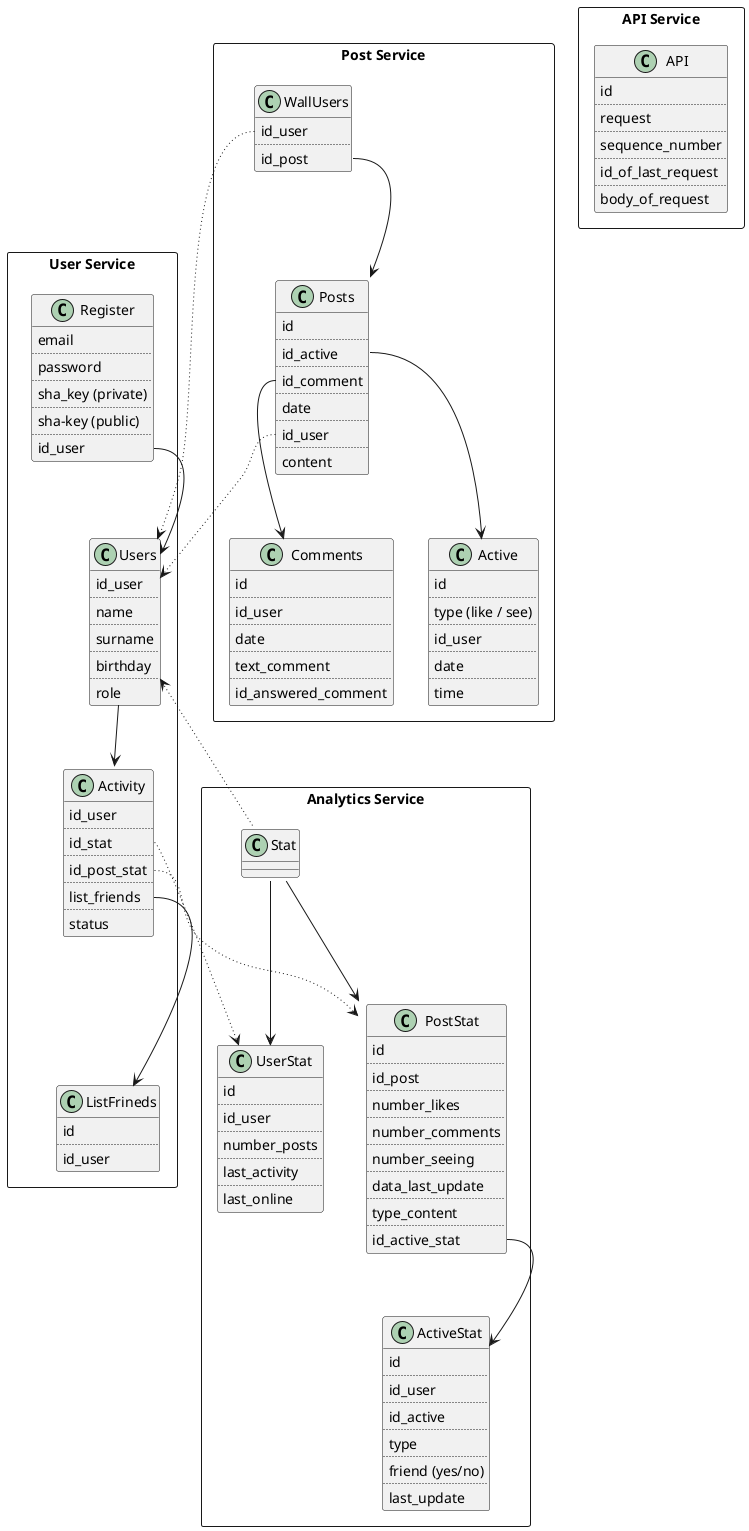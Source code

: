 @startuml

package "Post Service" <<Rectangle>> {
    

class Posts {
    id 
    ..
    id_active
    ..
    id_comment
    ..
    date
    ..
    id_user
    ..
    content
}

class Comments {
    id
    ..
    id_user
    ..
    date
    ..
    text_comment
    ..
    id_answered_comment
}

class Active {
    id
    ..
    type (like / see)
    ..
    id_user
    ..
    date
    ..
    time
}

class WallUsers {
    id_user
    ..
    id_post
}
}

package "User Service" <<Rectangle>> {
    

class Users {
    id_user
    ..
    name
    ..
    surname 
    ..
    birthday
    ..
    role 
}


class Register {
    email
    ..
    password
    ..
    sha_key (private)
    ..
    sha-key (public)
    ..
    id_user
}

class Activity {
    id_user
    ..
    id_stat 
    ..
    id_post_stat
    ..
    list_friends
    ..
    status
}

class ListFrineds {
    id
    ..
    id_user
}

}

package "Analytics Service" <<Rectangle>> {
    

class Stat {
}

class UserStat {
    id
    ..
    id_user
    ..
    number_posts
    ..
    last_activity
    ..
    last_online
}

class PostStat {
    id
    ..
    id_post
    ..
    number_likes
    ..
    number_comments
    ..
    number_seeing
    ..
    data_last_update
    ..
    type_content
    ..
    id_active_stat
}

class ActiveStat {
    id
    ..
    id_user
    ..
    id_active
    ..
    type
    ..
    friend (yes/no)
    ..
    last_update
}

}

package "API Service" <<Rectangle>> {
    class API {
        id
        ..
        request 
        ..
        sequence_number
        ..
        id_of_last_request
        ..
        body_of_request
    }
}

WallUsers::id_post --> Posts
Posts::id_active --> Active
Posts::id_comment --> Comments


WallUsers::id_user -->Users  #line.dotted;

Register::id_user --> Users

Posts::id_user --> Users #line.dotted;

Stat::id_user --> Users #line.dotted;

Users --> Activity

Activity::id_post_stat --> PostStat #line.dotted;
Activity::id_stat --> UserStat #line.dotted;
Activity::list_friends --> ListFrineds
PostStat::id_active_stat --> ActiveStat

Stat --> UserStat
Stat --> PostStat

@enduml